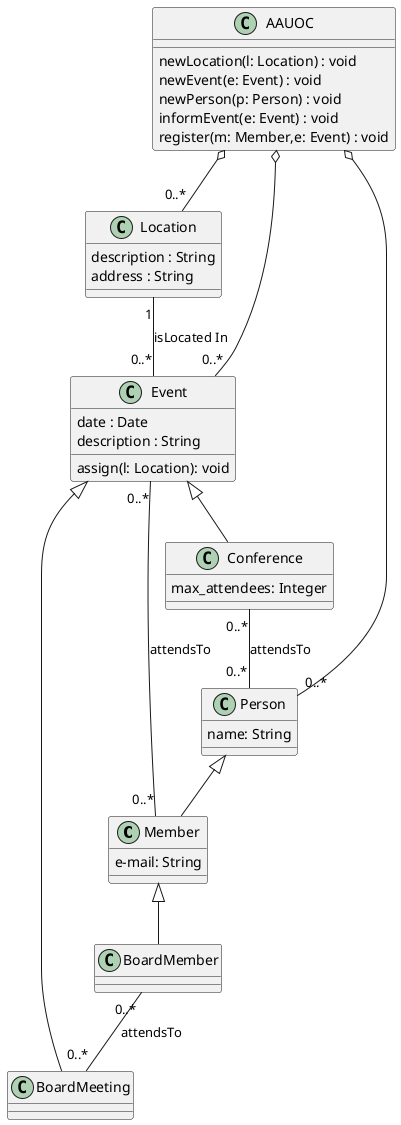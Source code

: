 @startuml
'https://plantuml.com/class-diagram

class Member{
    e-mail: String
}
class BoardMember{}
class Event{
    date : Date
    description : String
    assign(l: Location): void
}
class Conference{
    max_attendees: Integer
}
class BoardMeeting{}
class Location{}
class Person{
    name: String
}

Event <|-- Conference
Event <|-- BoardMeeting

Person <|-- Member
Member <|-- BoardMember

class Location{
    description : String
    address : String
}
class AAUOC{
    newLocation(l: Location) : void
    newEvent(e: Event) : void
    newPerson(p: Person) : void
    informEvent(e: Event) : void
    register(m: Member,e: Event) : void
}

AAUOC o-- "0..*" Person
AAUOC o-- "0..*" Event
AAUOC o-- "0..*" Location

Event "0..*" -- "0..*" Member : attendsTo
Location "1" -- "0..*" Event : isLocated In

Conference "0..*" -- "0..*" Person : attendsTo
BoardMember "0..*" -- "0..*" BoardMeeting : attendsTo



@enduml